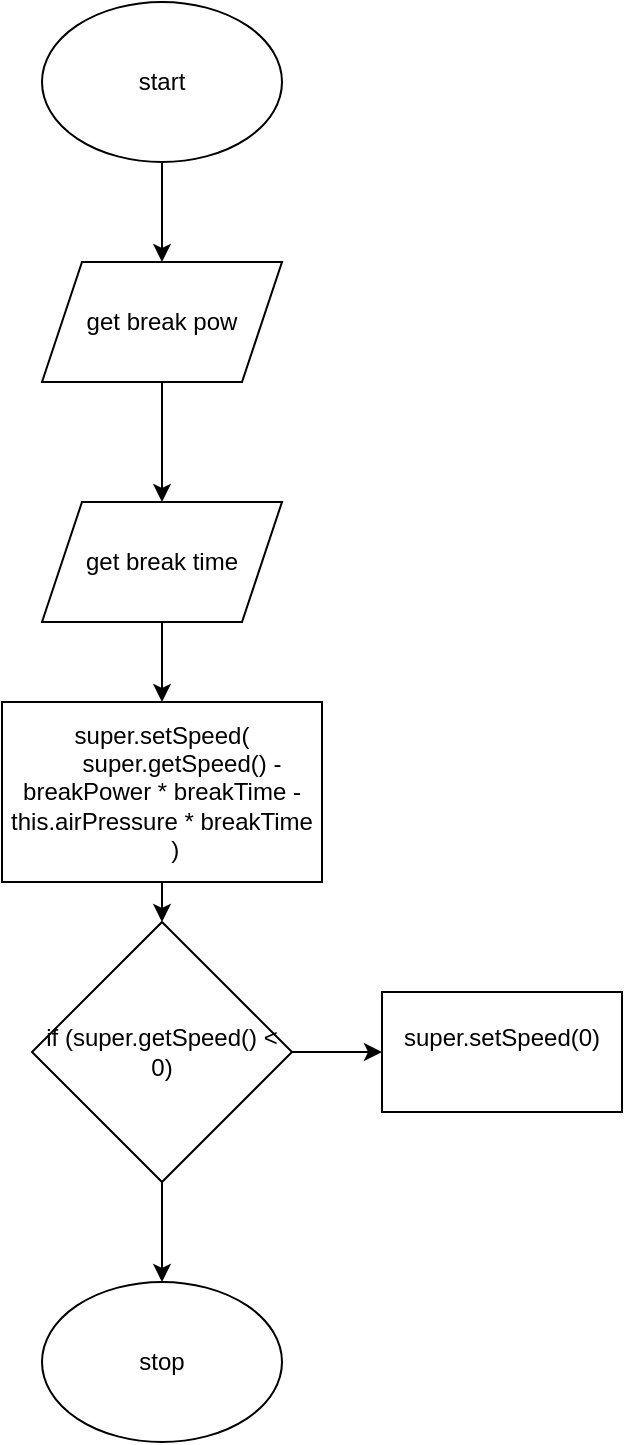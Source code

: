 <mxfile>
    <diagram id="OF5QFmc4YJim-ZXhwkpA" name="Page-1">
        <mxGraphModel dx="609" dy="707" grid="1" gridSize="10" guides="1" tooltips="1" connect="1" arrows="1" fold="1" page="1" pageScale="1" pageWidth="827" pageHeight="1169" math="0" shadow="0">
            <root>
                <mxCell id="0"/>
                <mxCell id="1" parent="0"/>
                <mxCell id="11" value="" style="edgeStyle=none;html=1;" edge="1" parent="1" source="2" target="5">
                    <mxGeometry relative="1" as="geometry"/>
                </mxCell>
                <mxCell id="2" value="start" style="ellipse;whiteSpace=wrap;html=1;" vertex="1" parent="1">
                    <mxGeometry x="60" y="30" width="120" height="80" as="geometry"/>
                </mxCell>
                <mxCell id="3" value="stop" style="ellipse;whiteSpace=wrap;html=1;" vertex="1" parent="1">
                    <mxGeometry x="60" y="670" width="120" height="80" as="geometry"/>
                </mxCell>
                <mxCell id="13" value="" style="edgeStyle=none;html=1;" edge="1" parent="1" source="4" target="8">
                    <mxGeometry relative="1" as="geometry"/>
                </mxCell>
                <mxCell id="4" value="get break time" style="shape=parallelogram;perimeter=parallelogramPerimeter;whiteSpace=wrap;html=1;fixedSize=1;" vertex="1" parent="1">
                    <mxGeometry x="60" y="280" width="120" height="60" as="geometry"/>
                </mxCell>
                <mxCell id="12" value="" style="edgeStyle=none;html=1;" edge="1" parent="1" source="5" target="4">
                    <mxGeometry relative="1" as="geometry"/>
                </mxCell>
                <mxCell id="5" value="get break pow" style="shape=parallelogram;perimeter=parallelogramPerimeter;whiteSpace=wrap;html=1;fixedSize=1;" vertex="1" parent="1">
                    <mxGeometry x="60" y="160" width="120" height="60" as="geometry"/>
                </mxCell>
                <mxCell id="7" value="&lt;div&gt;super.setSpeed(0)&lt;/div&gt;&lt;div&gt;&lt;br&gt;&lt;/div&gt;" style="rounded=0;whiteSpace=wrap;html=1;" vertex="1" parent="1">
                    <mxGeometry x="230" y="525" width="120" height="60" as="geometry"/>
                </mxCell>
                <mxCell id="14" value="" style="edgeStyle=none;html=1;" edge="1" parent="1" source="8" target="9">
                    <mxGeometry relative="1" as="geometry"/>
                </mxCell>
                <mxCell id="8" value="&lt;div&gt;super.setSpeed(&lt;/div&gt;&lt;div&gt;&amp;nbsp; &amp;nbsp; &amp;nbsp; super.getSpeed() - breakPower * breakTime - this.airPressure * breakTime&lt;/div&gt;&lt;div&gt;&amp;nbsp; &amp;nbsp; )&lt;/div&gt;" style="rounded=0;whiteSpace=wrap;html=1;" vertex="1" parent="1">
                    <mxGeometry x="40" y="380" width="160" height="90" as="geometry"/>
                </mxCell>
                <mxCell id="15" value="" style="edgeStyle=none;html=1;" edge="1" parent="1" source="9" target="3">
                    <mxGeometry relative="1" as="geometry"/>
                </mxCell>
                <mxCell id="16" value="" style="edgeStyle=none;html=1;" edge="1" parent="1" source="9" target="7">
                    <mxGeometry relative="1" as="geometry"/>
                </mxCell>
                <mxCell id="9" value="if (super.getSpeed() &amp;lt; 0)" style="rhombus;whiteSpace=wrap;html=1;" vertex="1" parent="1">
                    <mxGeometry x="55" y="490" width="130" height="130" as="geometry"/>
                </mxCell>
            </root>
        </mxGraphModel>
    </diagram>
</mxfile>